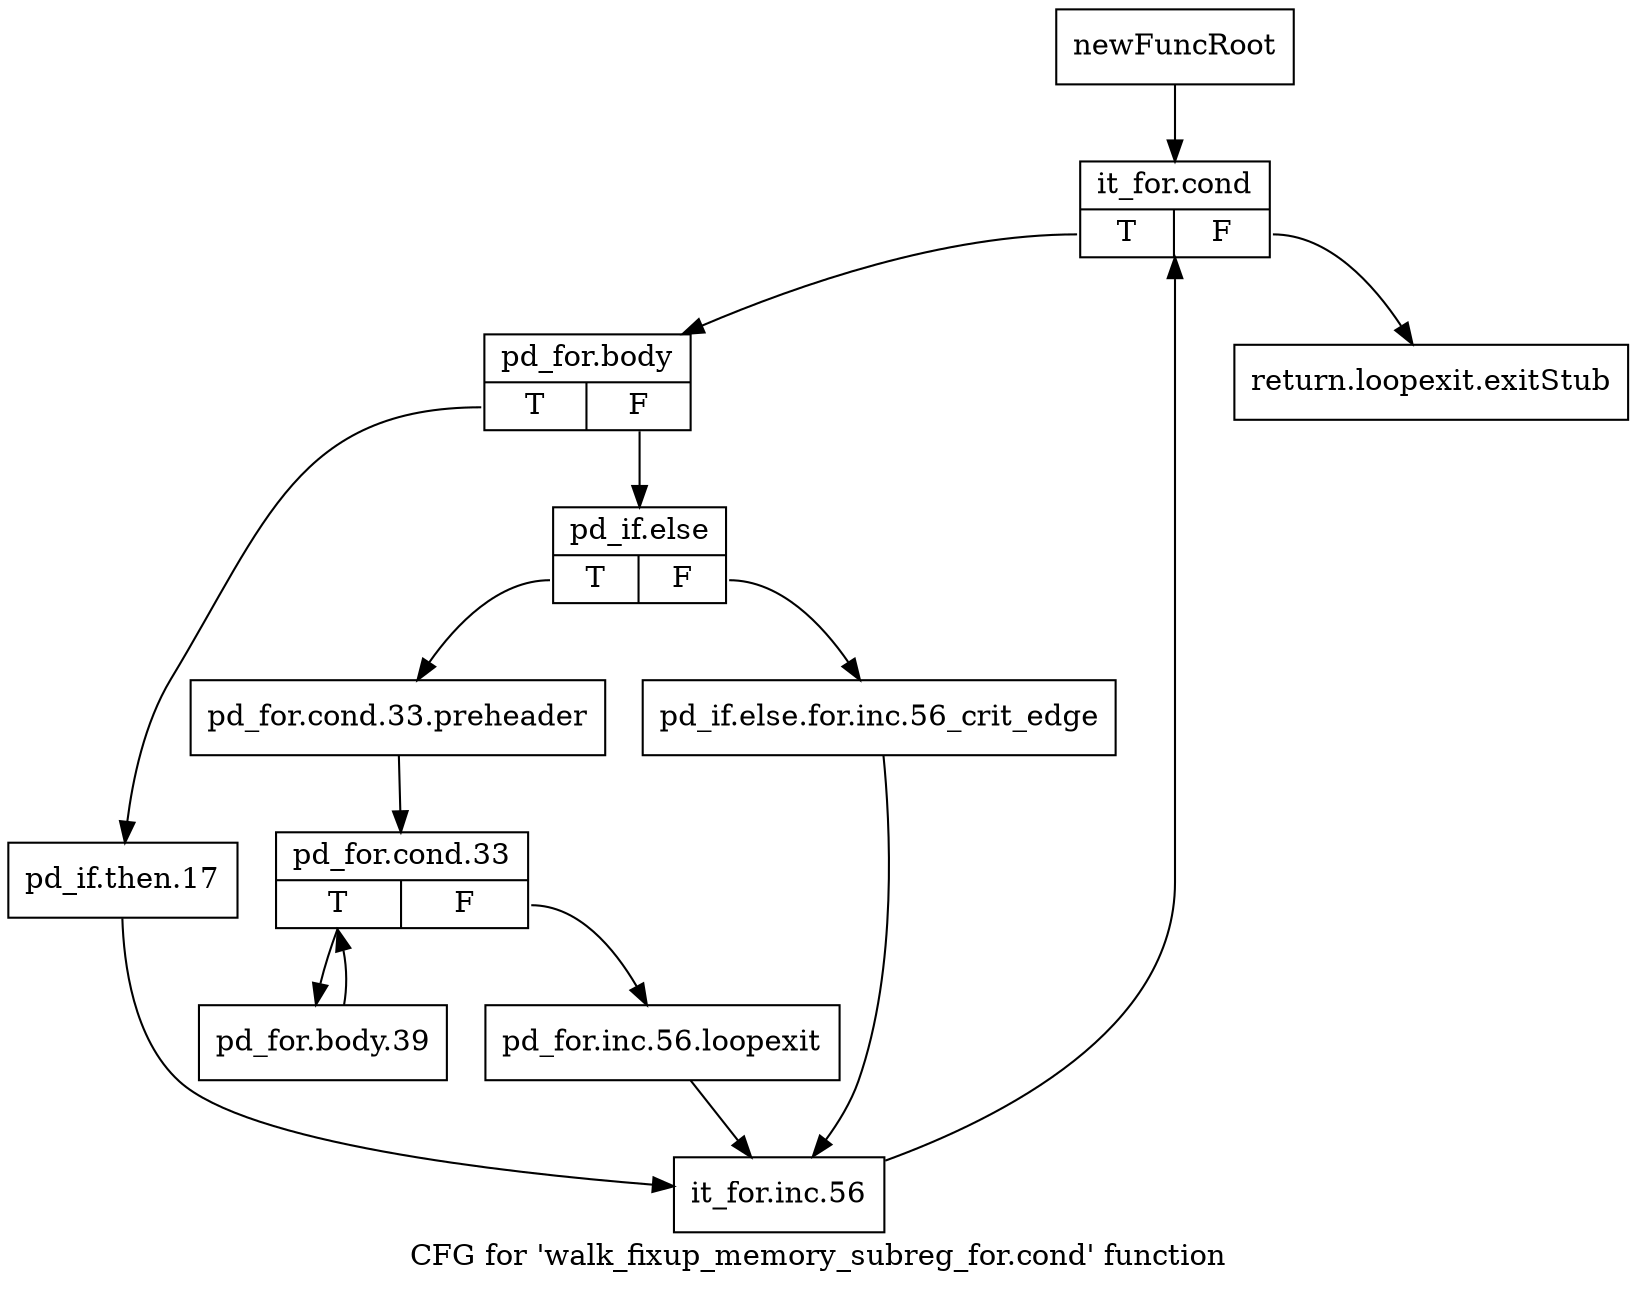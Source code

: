 digraph "CFG for 'walk_fixup_memory_subreg_for.cond' function" {
	label="CFG for 'walk_fixup_memory_subreg_for.cond' function";

	Node0xb0e9a20 [shape=record,label="{newFuncRoot}"];
	Node0xb0e9a20 -> Node0xb0ea300;
	Node0xb0ea2b0 [shape=record,label="{return.loopexit.exitStub}"];
	Node0xb0ea300 [shape=record,label="{it_for.cond|{<s0>T|<s1>F}}"];
	Node0xb0ea300:s0 -> Node0xb0ea350;
	Node0xb0ea300:s1 -> Node0xb0ea2b0;
	Node0xb0ea350 [shape=record,label="{pd_for.body|{<s0>T|<s1>F}}"];
	Node0xb0ea350:s0 -> Node0xb0ea580;
	Node0xb0ea350:s1 -> Node0xb0ea3a0;
	Node0xb0ea3a0 [shape=record,label="{pd_if.else|{<s0>T|<s1>F}}"];
	Node0xb0ea3a0:s0 -> Node0xb0ea440;
	Node0xb0ea3a0:s1 -> Node0xb0ea3f0;
	Node0xb0ea3f0 [shape=record,label="{pd_if.else.for.inc.56_crit_edge}"];
	Node0xb0ea3f0 -> Node0xb0ea5d0;
	Node0xb0ea440 [shape=record,label="{pd_for.cond.33.preheader}"];
	Node0xb0ea440 -> Node0xb0ea490;
	Node0xb0ea490 [shape=record,label="{pd_for.cond.33|{<s0>T|<s1>F}}"];
	Node0xb0ea490:s0 -> Node0xb0ea530;
	Node0xb0ea490:s1 -> Node0xb0ea4e0;
	Node0xb0ea4e0 [shape=record,label="{pd_for.inc.56.loopexit}"];
	Node0xb0ea4e0 -> Node0xb0ea5d0;
	Node0xb0ea530 [shape=record,label="{pd_for.body.39}"];
	Node0xb0ea530 -> Node0xb0ea490;
	Node0xb0ea580 [shape=record,label="{pd_if.then.17}"];
	Node0xb0ea580 -> Node0xb0ea5d0;
	Node0xb0ea5d0 [shape=record,label="{it_for.inc.56}"];
	Node0xb0ea5d0 -> Node0xb0ea300;
}

